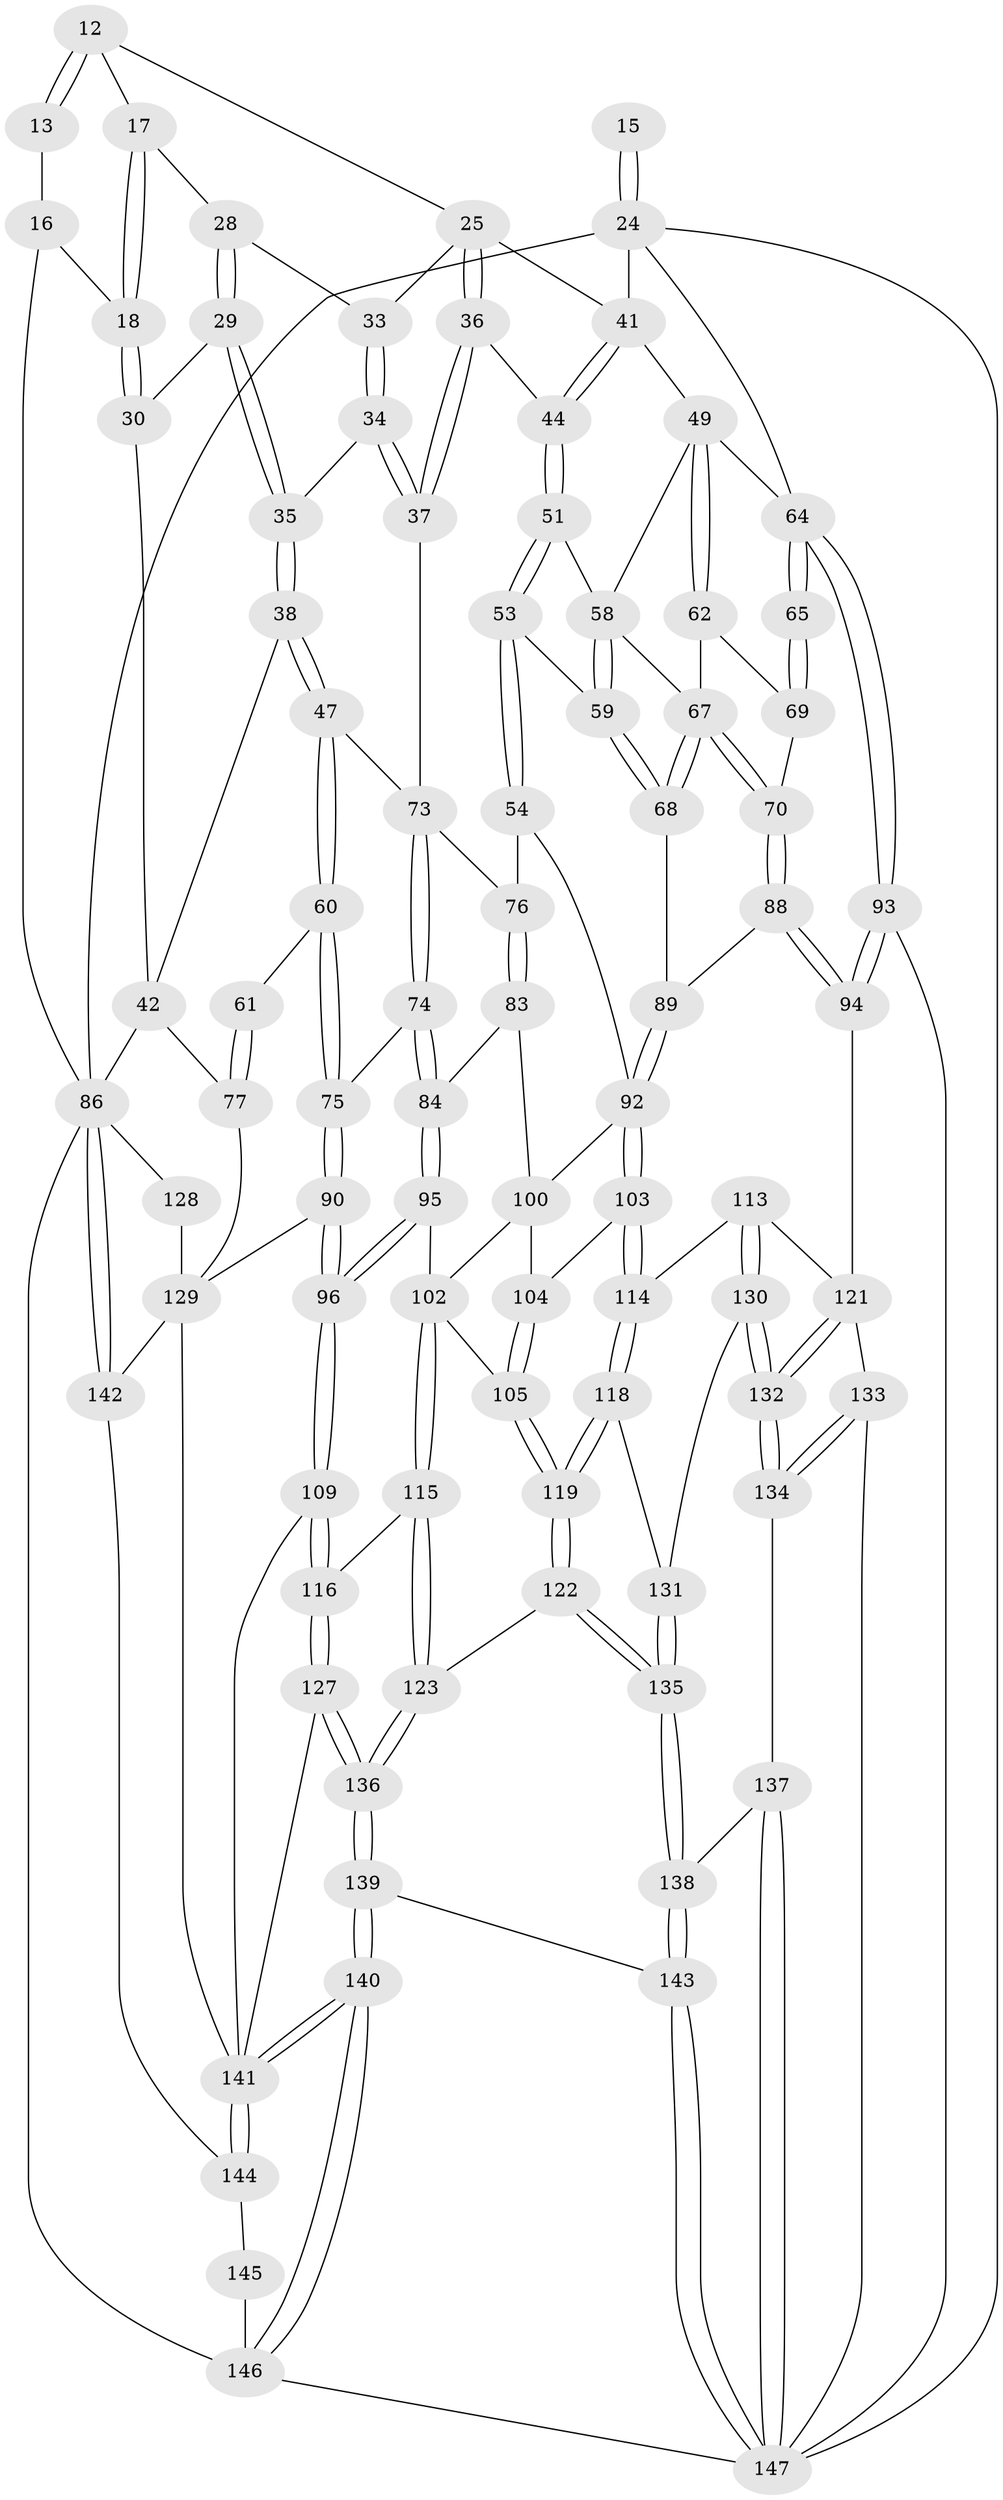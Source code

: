 // original degree distribution, {3: 0.013605442176870748, 4: 0.23809523809523808, 6: 0.21768707482993196, 5: 0.5306122448979592}
// Generated by graph-tools (version 1.1) at 2025/06/03/04/25 22:06:18]
// undirected, 88 vertices, 210 edges
graph export_dot {
graph [start="1"]
  node [color=gray90,style=filled];
  12 [pos="+0.5188656229644144+0.019836251760952557"];
  13 [pos="+0.48435443342111634+0"];
  15 [pos="+0.8908366994059989+0.07551568415469175",super="+14"];
  16 [pos="+0.38208911952895913+0.04632281026713368",super="+6+7"];
  17 [pos="+0.44924793407922764+0.08792908563816541"];
  18 [pos="+0.38004557774473613+0.08529585161309586"];
  24 [pos="+0.8344774555764899+0.16363262540885418",super="+9+21"];
  25 [pos="+0.5948967676565595+0.17816624675383114",super="+11"];
  28 [pos="+0.44309737488490175+0.15701771758309935",super="+27"];
  29 [pos="+0.3912780880526434+0.17197525447717854"];
  30 [pos="+0.33813681876342405+0.11329901064453153"];
  33 [pos="+0.4590629729728497+0.17334648160405117",super="+26"];
  34 [pos="+0.45225914441510834+0.24684629976771633"];
  35 [pos="+0.3994914458953457+0.23852391862802472"];
  36 [pos="+0.5946161762509365+0.19852537928559633"];
  37 [pos="+0.543288770964482+0.30742957789349745"];
  38 [pos="+0.3092072524926552+0.2876970766377482"];
  41 [pos="+0.8054931112450332+0.2216651374823172",super="+10+23+22"];
  42 [pos="+0+0.17927036415898856",super="+40+31+39"];
  44 [pos="+0.7671780023585657+0.26783792176842885"];
  47 [pos="+0.353480317964361+0.3703702635615665"];
  49 [pos="+0.9258375649413126+0.3433883067714537",super="+48"];
  51 [pos="+0.7650859176463799+0.2779796557740807"];
  53 [pos="+0.6992305243568849+0.37476734134260536"];
  54 [pos="+0.6411906812412463+0.4073669537360459"];
  58 [pos="+0.8230081237815352+0.39112419486292754",super="+50"];
  59 [pos="+0.7835015218838366+0.4077444879177174"];
  60 [pos="+0.29206385654863143+0.45054743559879684"];
  61 [pos="+0.17869240118348328+0.45340989529863224"];
  62 [pos="+0.9227567790680853+0.3692250559929049"];
  64 [pos="+1+0.5150884705111701",super="+52+32"];
  65 [pos="+1+0.5110161886424216"];
  67 [pos="+0.8624376702539519+0.49103877219803743",super="+63"];
  68 [pos="+0.8131640701177448+0.4798790570734344"];
  69 [pos="+0.8990967130840898+0.497909646799708",super="+66"];
  70 [pos="+0.8862813340960286+0.5060135763015696"];
  73 [pos="+0.42540217150091303+0.47473433284897254",super="+46+45"];
  74 [pos="+0.4209000816228381+0.4847063507158328"];
  75 [pos="+0.33578509550272034+0.5260763576397277"];
  76 [pos="+0.49802949586245465+0.48599744776296655",super="+55"];
  77 [pos="+0.13474073232463352+0.4953507175129544",super="+56+57"];
  83 [pos="+0.5174068453273353+0.5307182328083103"];
  84 [pos="+0.4589802445032235+0.5677938559552284"];
  86 [pos="+0+1",super="+85+80+43"];
  88 [pos="+0.8724416615229508+0.6086061207413626"];
  89 [pos="+0.7897663217275975+0.6022181715484448",super="+71"];
  90 [pos="+0.3320361792467296+0.5569541096847811"];
  92 [pos="+0.712289975840466+0.6373663869460963",super="+81+72"];
  93 [pos="+1+0.5202886097237621"];
  94 [pos="+0.8764890968150012+0.6146376412860807"];
  95 [pos="+0.4382941023587086+0.6244383714312158"];
  96 [pos="+0.37367205270271847+0.6330397227568282"];
  100 [pos="+0.5864442719879552+0.5721181120297549",super="+82"];
  102 [pos="+0.4656011036008637+0.6424307159832026",super="+101"];
  103 [pos="+0.7094502286715364+0.6477347627587039"];
  104 [pos="+0.6392767027722595+0.6597793485580677"];
  105 [pos="+0.5474825984157395+0.6977664133879474"];
  109 [pos="+0.33855428530178666+0.6839062578219498"];
  113 [pos="+0.7588516815326479+0.7440410219477589"];
  114 [pos="+0.7141317499721814+0.6787624355515106"];
  115 [pos="+0.42513048838186485+0.7842405561692501"];
  116 [pos="+0.38191561705738053+0.7657200490730718"];
  118 [pos="+0.6030060788191705+0.7637821645569676"];
  119 [pos="+0.5593425033183586+0.7721753610850165"];
  121 [pos="+0.8666830785109909+0.7822457707572944",super="+112"];
  122 [pos="+0.547788730964094+0.7978910736447096"];
  123 [pos="+0.4875810626173706+0.8292019979588423"];
  127 [pos="+0.3123048835980673+0.8417002370709308"];
  128 [pos="+0.04822962585102509+0.8312095069895384",super="+108"];
  129 [pos="+0.06661634246750488+0.8498205895362182",super="+126+107+106"];
  130 [pos="+0.7612938905755635+0.7703688811000821"];
  131 [pos="+0.7098334421893295+0.7900366331405916"];
  132 [pos="+0.810523529054482+0.8237743613716699"];
  133 [pos="+0.9637750962735051+0.9151649284358357",super="+120+117"];
  134 [pos="+0.8135273670604621+0.8576662321723815"];
  135 [pos="+0.6500286153712524+0.9064708101918488"];
  136 [pos="+0.3948115125501741+1"];
  137 [pos="+0.780217771816623+0.9053162872195742"];
  138 [pos="+0.6567993127723014+0.9214778189794383"];
  139 [pos="+0.3789812717672734+1"];
  140 [pos="+0.2992834482944535+1"];
  141 [pos="+0.18568207517261498+0.963203776336322",super="+125+124+110"];
  142 [pos="+0.0484245399325084+0.8961732618305479"];
  143 [pos="+0.550830219279365+1"];
  144 [pos="+0.0508349560590393+0.9378678452304658"];
  145 [pos="+0.0456604566656164+0.9465653516513143"];
  146 [pos="+0.24463486331766313+1",super="+87"];
  147 [pos="+0.9135281270294182+1",super="+98+99"];
  12 -- 13;
  12 -- 13;
  12 -- 17;
  12 -- 25;
  13 -- 16 [weight=2];
  15 -- 24 [weight=4];
  15 -- 24;
  16 -- 18;
  16 -- 86;
  17 -- 18;
  17 -- 18;
  17 -- 28;
  18 -- 30;
  18 -- 30;
  24 -- 41 [weight=3];
  24 -- 64 [weight=2];
  24 -- 86;
  24 -- 147;
  25 -- 36;
  25 -- 36;
  25 -- 33;
  25 -- 41;
  28 -- 29;
  28 -- 29;
  28 -- 33 [weight=2];
  29 -- 30;
  29 -- 35;
  29 -- 35;
  30 -- 42;
  33 -- 34;
  33 -- 34;
  34 -- 35;
  34 -- 37;
  34 -- 37;
  35 -- 38;
  35 -- 38;
  36 -- 37;
  36 -- 37;
  36 -- 44;
  37 -- 73;
  38 -- 47;
  38 -- 47;
  38 -- 42;
  41 -- 44;
  41 -- 44;
  41 -- 49;
  42 -- 77 [weight=2];
  42 -- 86 [weight=2];
  44 -- 51;
  44 -- 51;
  47 -- 60;
  47 -- 60;
  47 -- 73;
  49 -- 62;
  49 -- 62;
  49 -- 58;
  49 -- 64;
  51 -- 53;
  51 -- 53;
  51 -- 58;
  53 -- 54;
  53 -- 54;
  53 -- 59;
  54 -- 76;
  54 -- 92;
  58 -- 59;
  58 -- 59;
  58 -- 67;
  59 -- 68;
  59 -- 68;
  60 -- 61;
  60 -- 75;
  60 -- 75;
  61 -- 77 [weight=2];
  61 -- 77;
  62 -- 69;
  62 -- 67;
  64 -- 65;
  64 -- 65;
  64 -- 93;
  64 -- 93;
  65 -- 69 [weight=2];
  65 -- 69;
  67 -- 68;
  67 -- 68;
  67 -- 70;
  67 -- 70;
  68 -- 89;
  69 -- 70;
  70 -- 88;
  70 -- 88;
  73 -- 74;
  73 -- 74;
  73 -- 76 [weight=2];
  74 -- 75;
  74 -- 84;
  74 -- 84;
  75 -- 90;
  75 -- 90;
  76 -- 83;
  76 -- 83;
  77 -- 129;
  83 -- 84;
  83 -- 100;
  84 -- 95;
  84 -- 95;
  86 -- 142;
  86 -- 142;
  86 -- 146 [weight=2];
  86 -- 128 [weight=2];
  88 -- 89;
  88 -- 94;
  88 -- 94;
  89 -- 92 [weight=2];
  89 -- 92;
  90 -- 96;
  90 -- 96;
  90 -- 129;
  92 -- 103;
  92 -- 103;
  92 -- 100;
  93 -- 94;
  93 -- 94;
  93 -- 147;
  94 -- 121;
  95 -- 96;
  95 -- 96;
  95 -- 102;
  96 -- 109;
  96 -- 109;
  100 -- 104;
  100 -- 102;
  102 -- 115;
  102 -- 115;
  102 -- 105;
  103 -- 104;
  103 -- 114;
  103 -- 114;
  104 -- 105;
  104 -- 105;
  105 -- 119;
  105 -- 119;
  109 -- 116;
  109 -- 116;
  109 -- 141;
  113 -- 114;
  113 -- 130;
  113 -- 130;
  113 -- 121;
  114 -- 118;
  114 -- 118;
  115 -- 116;
  115 -- 123;
  115 -- 123;
  116 -- 127;
  116 -- 127;
  118 -- 119;
  118 -- 119;
  118 -- 131;
  119 -- 122;
  119 -- 122;
  121 -- 132;
  121 -- 132;
  121 -- 133 [weight=2];
  122 -- 123;
  122 -- 135;
  122 -- 135;
  123 -- 136;
  123 -- 136;
  127 -- 136;
  127 -- 136;
  127 -- 141;
  128 -- 129 [weight=3];
  129 -- 142;
  129 -- 141 [weight=2];
  130 -- 131;
  130 -- 132;
  130 -- 132;
  131 -- 135;
  131 -- 135;
  132 -- 134;
  132 -- 134;
  133 -- 134;
  133 -- 134;
  133 -- 147 [weight=2];
  134 -- 137;
  135 -- 138;
  135 -- 138;
  136 -- 139;
  136 -- 139;
  137 -- 138;
  137 -- 147;
  137 -- 147;
  138 -- 143;
  138 -- 143;
  139 -- 140;
  139 -- 140;
  139 -- 143;
  140 -- 141;
  140 -- 141;
  140 -- 146;
  140 -- 146;
  141 -- 144;
  141 -- 144;
  142 -- 144;
  143 -- 147;
  143 -- 147;
  144 -- 145;
  145 -- 146 [weight=2];
  146 -- 147;
}
